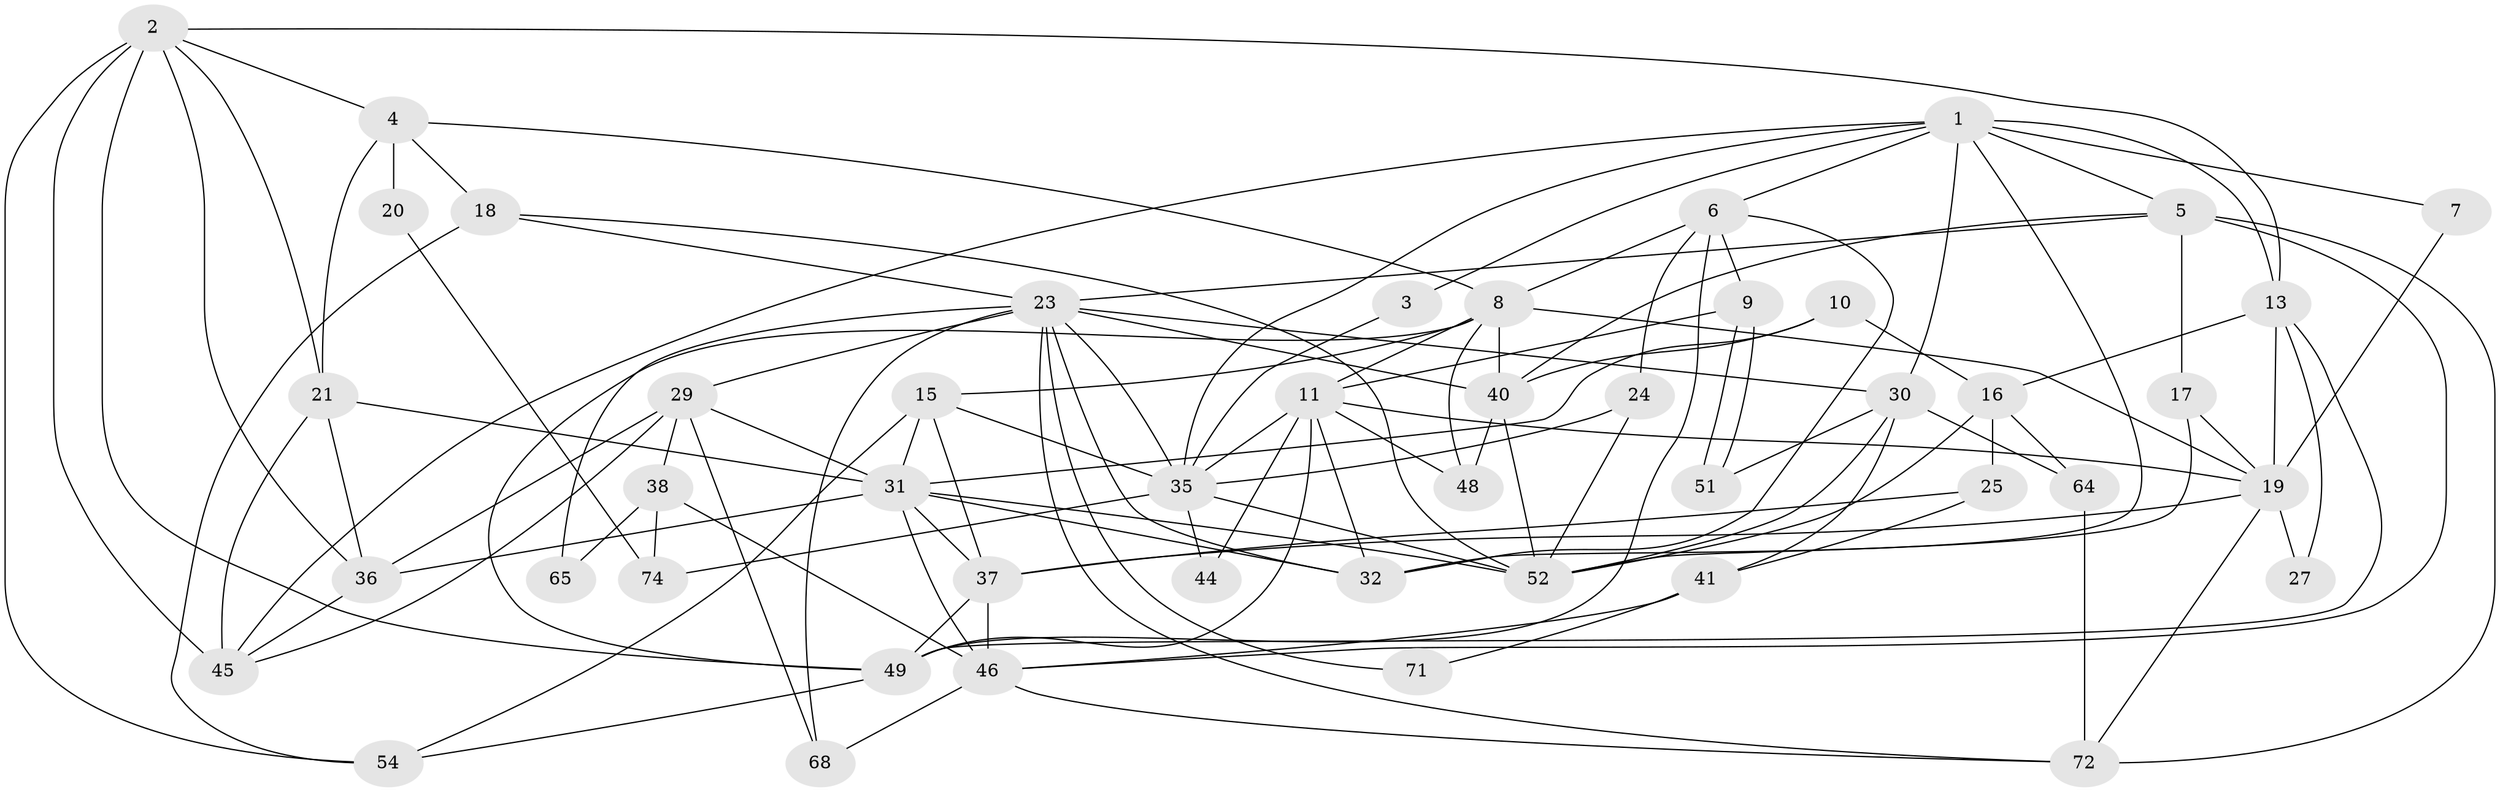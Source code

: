 // original degree distribution, {5: 0.21333333333333335, 7: 0.04, 2: 0.16, 4: 0.2, 6: 0.08, 3: 0.28, 8: 0.02666666666666667}
// Generated by graph-tools (version 1.1) at 2025/11/02/27/25 16:11:19]
// undirected, 47 vertices, 117 edges
graph export_dot {
graph [start="1"]
  node [color=gray90,style=filled];
  1 [super="+75"];
  2 [super="+22"];
  3;
  4 [super="+26"];
  5 [super="+61"];
  6 [super="+55"];
  7;
  8 [super="+12"];
  9;
  10 [super="+63"];
  11 [super="+14"];
  13 [super="+57"];
  15 [super="+43"];
  16 [super="+50"];
  17;
  18;
  19 [super="+28"];
  20;
  21 [super="+34"];
  23 [super="+73"];
  24;
  25;
  27;
  29 [super="+47"];
  30 [super="+33"];
  31 [super="+39"];
  32 [super="+42"];
  35 [super="+67"];
  36 [super="+59"];
  37 [super="+70"];
  38;
  40 [super="+66"];
  41;
  44;
  45 [super="+69"];
  46 [super="+53"];
  48 [super="+60"];
  49 [super="+56"];
  51;
  52 [super="+58"];
  54 [super="+62"];
  64;
  65;
  68;
  71;
  72;
  74;
  1 -- 7;
  1 -- 13;
  1 -- 32;
  1 -- 3;
  1 -- 35;
  1 -- 5;
  1 -- 45;
  1 -- 30;
  1 -- 6;
  2 -- 4;
  2 -- 21;
  2 -- 54;
  2 -- 45 [weight=2];
  2 -- 13;
  2 -- 49;
  2 -- 36;
  3 -- 35;
  4 -- 20;
  4 -- 8;
  4 -- 18;
  4 -- 21;
  5 -- 72;
  5 -- 17;
  5 -- 46;
  5 -- 23;
  5 -- 40;
  6 -- 49;
  6 -- 9;
  6 -- 32;
  6 -- 8;
  6 -- 24;
  7 -- 19;
  8 -- 49;
  8 -- 40;
  8 -- 11;
  8 -- 15;
  8 -- 19;
  8 -- 48;
  9 -- 51;
  9 -- 51;
  9 -- 11;
  10 -- 40;
  10 -- 31;
  10 -- 16;
  11 -- 35;
  11 -- 44;
  11 -- 48;
  11 -- 19;
  11 -- 32;
  11 -- 49;
  13 -- 16;
  13 -- 27;
  13 -- 49;
  13 -- 19;
  15 -- 31;
  15 -- 37;
  15 -- 35;
  15 -- 54;
  16 -- 64;
  16 -- 25;
  16 -- 52;
  17 -- 52;
  17 -- 19;
  18 -- 23;
  18 -- 52 [weight=2];
  18 -- 54;
  19 -- 27;
  19 -- 37;
  19 -- 72;
  20 -- 74;
  21 -- 45;
  21 -- 31;
  21 -- 36;
  23 -- 32;
  23 -- 29;
  23 -- 65;
  23 -- 68;
  23 -- 35;
  23 -- 71;
  23 -- 72;
  23 -- 40;
  23 -- 30;
  24 -- 52;
  24 -- 35;
  25 -- 41;
  25 -- 37;
  29 -- 31;
  29 -- 38;
  29 -- 68;
  29 -- 36;
  29 -- 45;
  30 -- 41;
  30 -- 52;
  30 -- 64;
  30 -- 51;
  31 -- 32;
  31 -- 46;
  31 -- 52;
  31 -- 37;
  31 -- 36;
  35 -- 44;
  35 -- 74;
  35 -- 52;
  36 -- 45;
  37 -- 46;
  37 -- 49;
  38 -- 46;
  38 -- 65;
  38 -- 74;
  40 -- 48;
  40 -- 52;
  41 -- 46 [weight=2];
  41 -- 71;
  46 -- 72;
  46 -- 68;
  49 -- 54;
  64 -- 72;
}
